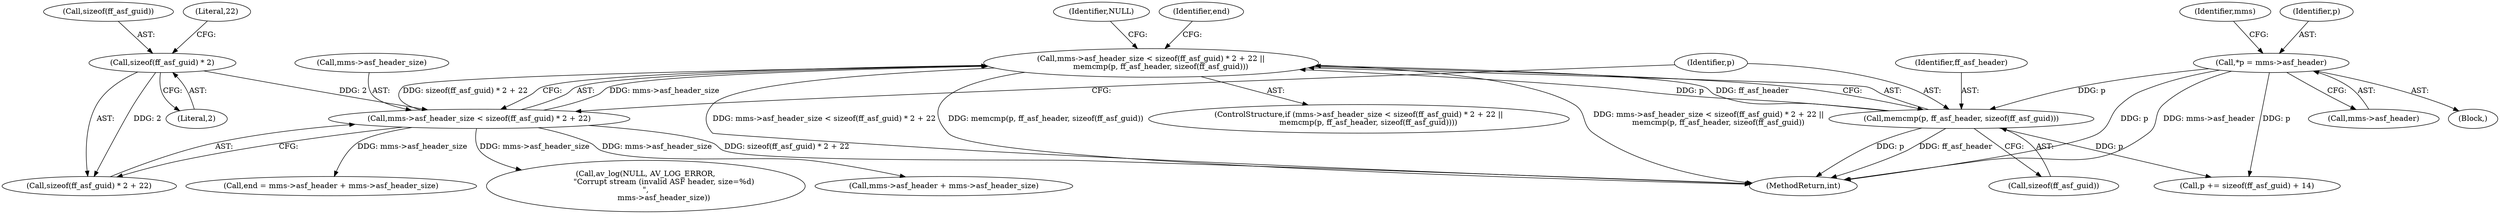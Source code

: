 digraph "0_FFmpeg_cced03dd667a5df6df8fd40d8de0bff477ee02e8@API" {
"1000121" [label="(Call,mms->asf_header_size < sizeof(ff_asf_guid) * 2 + 22 ||\n        memcmp(p, ff_asf_header, sizeof(ff_asf_guid)))"];
"1000122" [label="(Call,mms->asf_header_size < sizeof(ff_asf_guid) * 2 + 22)"];
"1000127" [label="(Call,sizeof(ff_asf_guid) * 2)"];
"1000132" [label="(Call,memcmp(p, ff_asf_header, sizeof(ff_asf_guid)))"];
"1000107" [label="(Call,*p = mms->asf_header)"];
"1000139" [label="(Identifier,NULL)"];
"1000126" [label="(Call,sizeof(ff_asf_guid) * 2 + 22)"];
"1000128" [label="(Call,sizeof(ff_asf_guid))"];
"1000122" [label="(Call,mms->asf_header_size < sizeof(ff_asf_guid) * 2 + 22)"];
"1000495" [label="(MethodReturn,int)"];
"1000130" [label="(Literal,2)"];
"1000117" [label="(Identifier,mms)"];
"1000109" [label="(Call,mms->asf_header)"];
"1000120" [label="(ControlStructure,if (mms->asf_header_size < sizeof(ff_asf_guid) * 2 + 22 ||\n        memcmp(p, ff_asf_header, sizeof(ff_asf_guid))))"];
"1000156" [label="(Call,p += sizeof(ff_asf_guid) + 14)"];
"1000148" [label="(Identifier,end)"];
"1000135" [label="(Call,sizeof(ff_asf_guid))"];
"1000147" [label="(Call,end = mms->asf_header + mms->asf_header_size)"];
"1000138" [label="(Call,av_log(NULL, AV_LOG_ERROR,\n               \"Corrupt stream (invalid ASF header, size=%d)\n\",\n               mms->asf_header_size))"];
"1000108" [label="(Identifier,p)"];
"1000133" [label="(Identifier,p)"];
"1000131" [label="(Literal,22)"];
"1000107" [label="(Call,*p = mms->asf_header)"];
"1000127" [label="(Call,sizeof(ff_asf_guid) * 2)"];
"1000149" [label="(Call,mms->asf_header + mms->asf_header_size)"];
"1000134" [label="(Identifier,ff_asf_header)"];
"1000132" [label="(Call,memcmp(p, ff_asf_header, sizeof(ff_asf_guid)))"];
"1000105" [label="(Block,)"];
"1000121" [label="(Call,mms->asf_header_size < sizeof(ff_asf_guid) * 2 + 22 ||\n        memcmp(p, ff_asf_header, sizeof(ff_asf_guid)))"];
"1000123" [label="(Call,mms->asf_header_size)"];
"1000121" -> "1000120"  [label="AST: "];
"1000121" -> "1000122"  [label="CFG: "];
"1000121" -> "1000132"  [label="CFG: "];
"1000122" -> "1000121"  [label="AST: "];
"1000132" -> "1000121"  [label="AST: "];
"1000139" -> "1000121"  [label="CFG: "];
"1000148" -> "1000121"  [label="CFG: "];
"1000121" -> "1000495"  [label="DDG: memcmp(p, ff_asf_header, sizeof(ff_asf_guid))"];
"1000121" -> "1000495"  [label="DDG: mms->asf_header_size < sizeof(ff_asf_guid) * 2 + 22 ||\n        memcmp(p, ff_asf_header, sizeof(ff_asf_guid))"];
"1000121" -> "1000495"  [label="DDG: mms->asf_header_size < sizeof(ff_asf_guid) * 2 + 22"];
"1000122" -> "1000121"  [label="DDG: mms->asf_header_size"];
"1000122" -> "1000121"  [label="DDG: sizeof(ff_asf_guid) * 2 + 22"];
"1000132" -> "1000121"  [label="DDG: p"];
"1000132" -> "1000121"  [label="DDG: ff_asf_header"];
"1000122" -> "1000126"  [label="CFG: "];
"1000123" -> "1000122"  [label="AST: "];
"1000126" -> "1000122"  [label="AST: "];
"1000133" -> "1000122"  [label="CFG: "];
"1000122" -> "1000495"  [label="DDG: sizeof(ff_asf_guid) * 2 + 22"];
"1000127" -> "1000122"  [label="DDG: 2"];
"1000122" -> "1000138"  [label="DDG: mms->asf_header_size"];
"1000122" -> "1000147"  [label="DDG: mms->asf_header_size"];
"1000122" -> "1000149"  [label="DDG: mms->asf_header_size"];
"1000127" -> "1000126"  [label="AST: "];
"1000127" -> "1000130"  [label="CFG: "];
"1000128" -> "1000127"  [label="AST: "];
"1000130" -> "1000127"  [label="AST: "];
"1000131" -> "1000127"  [label="CFG: "];
"1000127" -> "1000126"  [label="DDG: 2"];
"1000132" -> "1000135"  [label="CFG: "];
"1000133" -> "1000132"  [label="AST: "];
"1000134" -> "1000132"  [label="AST: "];
"1000135" -> "1000132"  [label="AST: "];
"1000132" -> "1000495"  [label="DDG: ff_asf_header"];
"1000132" -> "1000495"  [label="DDG: p"];
"1000107" -> "1000132"  [label="DDG: p"];
"1000132" -> "1000156"  [label="DDG: p"];
"1000107" -> "1000105"  [label="AST: "];
"1000107" -> "1000109"  [label="CFG: "];
"1000108" -> "1000107"  [label="AST: "];
"1000109" -> "1000107"  [label="AST: "];
"1000117" -> "1000107"  [label="CFG: "];
"1000107" -> "1000495"  [label="DDG: p"];
"1000107" -> "1000495"  [label="DDG: mms->asf_header"];
"1000107" -> "1000156"  [label="DDG: p"];
}
